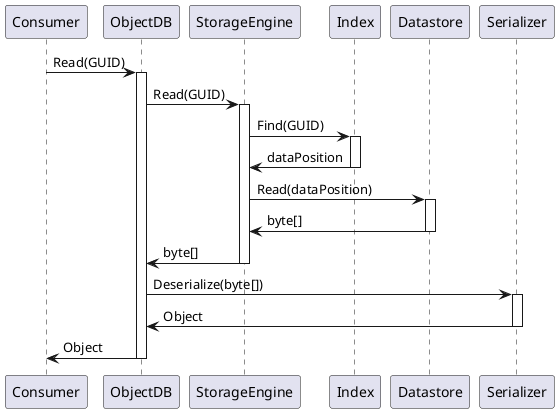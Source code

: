 @startuml
participant Consumer
participant ObjectDB
participant StorageEngine
participant Index
participant Datastore
participant Serializer

Consumer -> ObjectDB ++: Read(GUID)

ObjectDB -> StorageEngine ++: Read(GUID)
StorageEngine -> Index ++: Find(GUID)
Index -> StorageEngine --: dataPosition

StorageEngine -> Datastore ++: Read(dataPosition)
Datastore -> StorageEngine --: byte[]
StorageEngine -> ObjectDB --: byte[]

ObjectDB  -> Serializer ++: Deserialize(byte[])
Serializer -> ObjectDB --: Object

ObjectDB -> Consumer --: Object

@enduml
